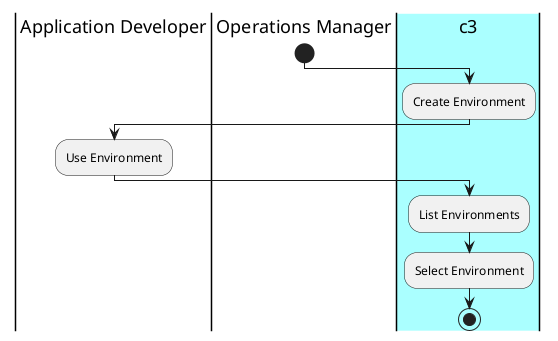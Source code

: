 @startuml
|Application Developer|
|Operations Manager|
start
|#aaffff|c3|
:Create Environment;
|Application Developer|
:Use Environment;
|c3|
:List Environments;
:Select Environment;
stop
@enduml
